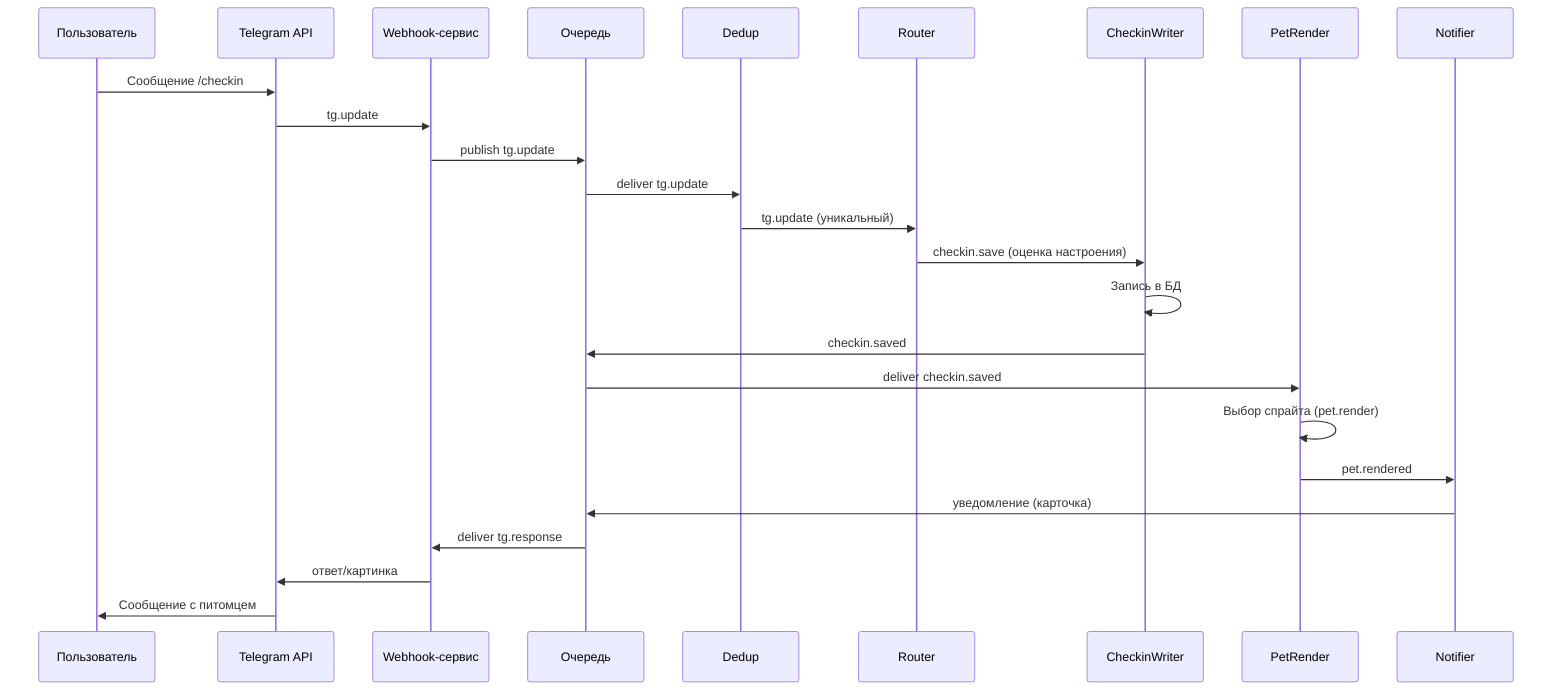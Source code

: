 %% Runtime scenario: evening check-in
sequenceDiagram
    participant U as Пользователь
    participant TG as Telegram API
    participant WH as Webhook-сервис
    participant Q as Очередь
    participant D as Dedup
    participant R as Router
    participant CW as CheckinWriter
    participant PR as PetRender
    participant N as Notifier

    U->>TG: Сообщение /checkin
    TG->>WH: tg.update
    WH->>Q: publish tg.update
    Q->>D: deliver tg.update
    D->>R: tg.update (уникальный)
    R->>CW: checkin.save (оценка настроения)
    CW->>CW: Запись в БД
    CW->>Q: checkin.saved
    Q->>PR: deliver checkin.saved
    PR->>PR: Выбор спрайта (pet.render)
    PR->>N: pet.rendered
    N->>Q: уведомление (карточка)
    Q->>WH: deliver tg.response
    WH->>TG: ответ/картинка
    TG->>U: Сообщение с питомцем